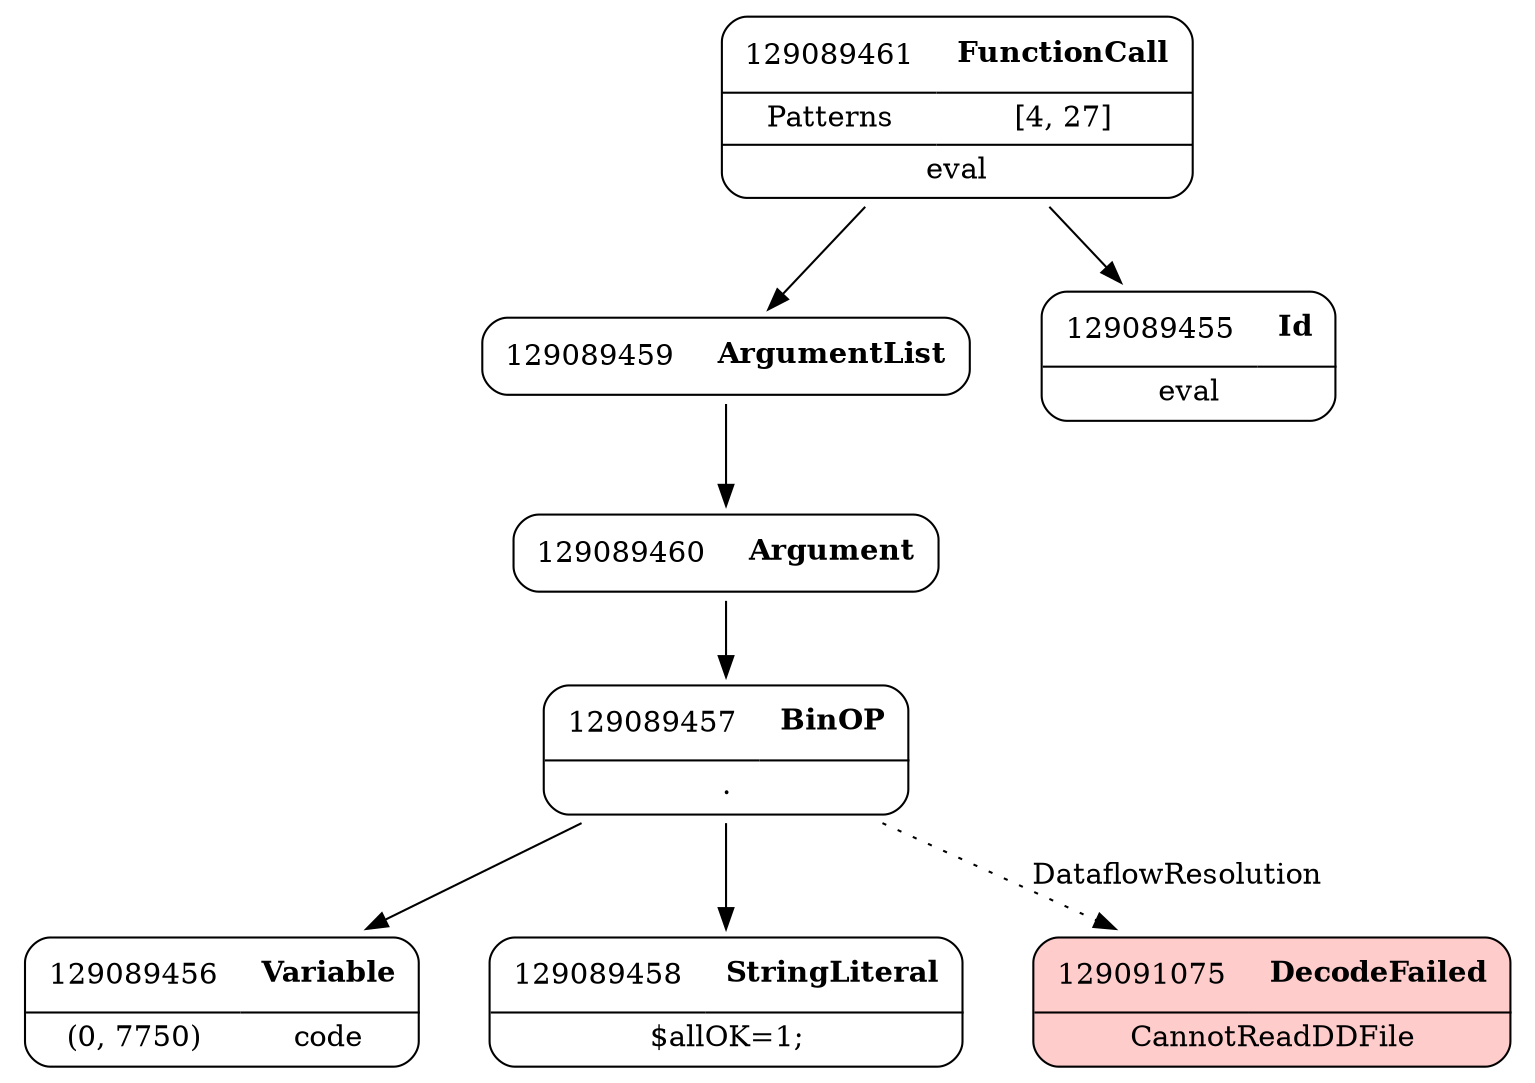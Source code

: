 digraph ast {
node [shape=none];
129089457 [label=<<TABLE border='1' cellspacing='0' cellpadding='10' style='rounded' ><TR><TD border='0'>129089457</TD><TD border='0'><B>BinOP</B></TD></TR><HR/><TR><TD border='0' cellpadding='5' colspan='2'>.</TD></TR></TABLE>>];
129089457 -> 129089456 [weight=2];
129089457 -> 129089458 [weight=2];
129089457 -> 129091075 [style=dotted,label=DataflowResolution];
129089456 [label=<<TABLE border='1' cellspacing='0' cellpadding='10' style='rounded' ><TR><TD border='0'>129089456</TD><TD border='0'><B>Variable</B></TD></TR><HR/><TR><TD border='0' cellpadding='5'>(0, 7750)</TD><TD border='0' cellpadding='5'>code</TD></TR></TABLE>>];
129089459 [label=<<TABLE border='1' cellspacing='0' cellpadding='10' style='rounded' ><TR><TD border='0'>129089459</TD><TD border='0'><B>ArgumentList</B></TD></TR></TABLE>>];
129089459 -> 129089460 [weight=2];
129091075 [label=<<TABLE border='1' cellspacing='0' cellpadding='10' style='rounded' bgcolor='#FFCCCC' ><TR><TD border='0'>129091075</TD><TD border='0'><B>DecodeFailed</B></TD></TR><HR/><TR><TD border='0' cellpadding='5' colspan='2'>CannotReadDDFile</TD></TR></TABLE>>];
129089458 [label=<<TABLE border='1' cellspacing='0' cellpadding='10' style='rounded' ><TR><TD border='0'>129089458</TD><TD border='0'><B>StringLiteral</B></TD></TR><HR/><TR><TD border='0' cellpadding='5' colspan='2'>$allOK=1;</TD></TR></TABLE>>];
129089461 [label=<<TABLE border='1' cellspacing='0' cellpadding='10' style='rounded' ><TR><TD border='0'>129089461</TD><TD border='0'><B>FunctionCall</B></TD></TR><HR/><TR><TD border='0' cellpadding='5'>Patterns</TD><TD border='0' cellpadding='5'>[4, 27]</TD></TR><HR/><TR><TD border='0' cellpadding='5' colspan='2'>eval</TD></TR></TABLE>>];
129089461 -> 129089455 [weight=2];
129089461 -> 129089459 [weight=2];
129089460 [label=<<TABLE border='1' cellspacing='0' cellpadding='10' style='rounded' ><TR><TD border='0'>129089460</TD><TD border='0'><B>Argument</B></TD></TR></TABLE>>];
129089460 -> 129089457 [weight=2];
129089455 [label=<<TABLE border='1' cellspacing='0' cellpadding='10' style='rounded' ><TR><TD border='0'>129089455</TD><TD border='0'><B>Id</B></TD></TR><HR/><TR><TD border='0' cellpadding='5' colspan='2'>eval</TD></TR></TABLE>>];
}
